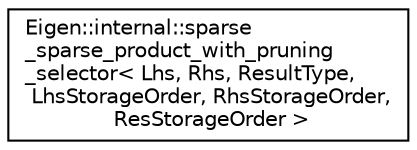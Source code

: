 digraph "Graphical Class Hierarchy"
{
  edge [fontname="Helvetica",fontsize="10",labelfontname="Helvetica",labelfontsize="10"];
  node [fontname="Helvetica",fontsize="10",shape=record];
  rankdir="LR";
  Node1 [label="Eigen::internal::sparse\l_sparse_product_with_pruning\l_selector\< Lhs, Rhs, ResultType,\l LhsStorageOrder, RhsStorageOrder,\l ResStorageOrder \>",height=0.2,width=0.4,color="black", fillcolor="white", style="filled",URL="$struct_eigen_1_1internal_1_1sparse__sparse__product__with__pruning__selector.html"];
}

